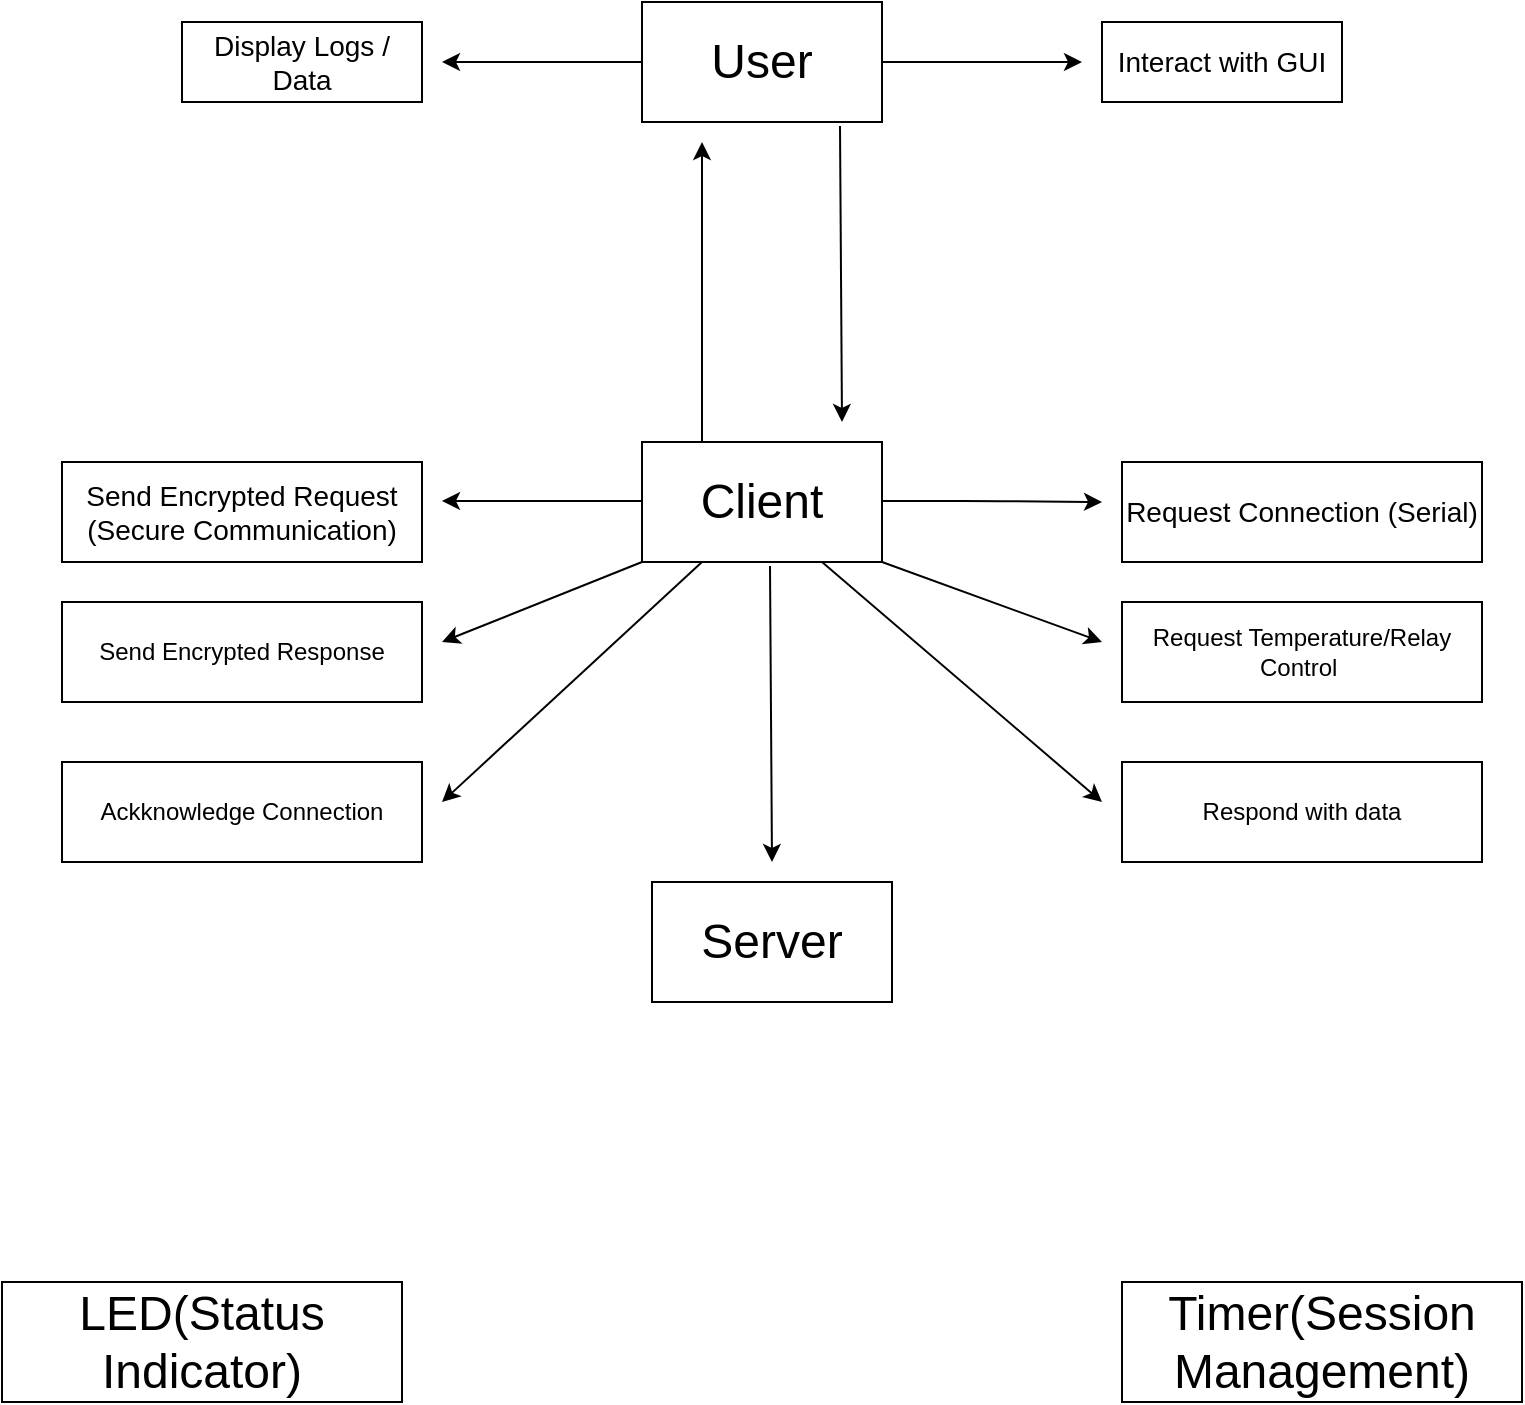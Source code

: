 <mxfile>
    <diagram id="zOqos-txQXJ23ppPBPeZ" name="Page-1">
        <mxGraphModel dx="1794" dy="894" grid="1" gridSize="10" guides="1" tooltips="1" connect="1" arrows="1" fold="1" page="1" pageScale="1" pageWidth="850" pageHeight="1100" math="0" shadow="0">
            <root>
                <mxCell id="0"/>
                <mxCell id="1" parent="0"/>
                <mxCell id="10" style="edgeStyle=none;html=1;exitX=0;exitY=0.5;exitDx=0;exitDy=0;fontSize=14;" edge="1" parent="1" source="2">
                    <mxGeometry relative="1" as="geometry">
                        <mxPoint x="260" y="70" as="targetPoint"/>
                    </mxGeometry>
                </mxCell>
                <mxCell id="11" style="edgeStyle=none;html=1;exitX=1;exitY=0.5;exitDx=0;exitDy=0;fontSize=14;" edge="1" parent="1" source="2">
                    <mxGeometry relative="1" as="geometry">
                        <mxPoint x="580" y="70" as="targetPoint"/>
                    </mxGeometry>
                </mxCell>
                <mxCell id="2" value="&lt;font style=&quot;font-size: 24px;&quot;&gt;User&lt;/font&gt;" style="whiteSpace=wrap;html=1;" vertex="1" parent="1">
                    <mxGeometry x="360" y="40" width="120" height="60" as="geometry"/>
                </mxCell>
                <mxCell id="17" style="edgeStyle=none;html=1;fontSize=14;exitX=0.25;exitY=0;exitDx=0;exitDy=0;" edge="1" parent="1" source="3">
                    <mxGeometry relative="1" as="geometry">
                        <mxPoint x="390" y="110" as="targetPoint"/>
                        <mxPoint x="390" y="250" as="sourcePoint"/>
                    </mxGeometry>
                </mxCell>
                <mxCell id="3" value="&lt;font style=&quot;font-size: 24px;&quot;&gt;Client&lt;/font&gt;" style="whiteSpace=wrap;html=1;" vertex="1" parent="1">
                    <mxGeometry x="360" y="260" width="120" height="60" as="geometry"/>
                </mxCell>
                <mxCell id="4" value="&lt;font style=&quot;font-size: 24px;&quot;&gt;Server&lt;/font&gt;" style="whiteSpace=wrap;html=1;" vertex="1" parent="1">
                    <mxGeometry x="365" y="480" width="120" height="60" as="geometry"/>
                </mxCell>
                <mxCell id="5" value="&lt;font style=&quot;font-size: 24px;&quot;&gt;LED(Status Indicator)&lt;/font&gt;" style="whiteSpace=wrap;html=1;" vertex="1" parent="1">
                    <mxGeometry x="40" y="680" width="200" height="60" as="geometry"/>
                </mxCell>
                <mxCell id="6" value="&lt;span style=&quot;font-size: 24px;&quot;&gt;Timer(Session Management)&lt;/span&gt;" style="whiteSpace=wrap;html=1;" vertex="1" parent="1">
                    <mxGeometry x="600" y="680" width="200" height="60" as="geometry"/>
                </mxCell>
                <mxCell id="7" value="&lt;font style=&quot;font-size: 14px;&quot;&gt;Interact with GUI&lt;/font&gt;" style="whiteSpace=wrap;html=1;" vertex="1" parent="1">
                    <mxGeometry x="590" y="50" width="120" height="40" as="geometry"/>
                </mxCell>
                <mxCell id="8" value="&lt;font style=&quot;font-size: 14px;&quot;&gt;Display Logs / Data&lt;/font&gt;" style="whiteSpace=wrap;html=1;" vertex="1" parent="1">
                    <mxGeometry x="130" y="50" width="120" height="40" as="geometry"/>
                </mxCell>
                <mxCell id="12" value="&lt;font style=&quot;font-size: 14px;&quot;&gt;Request Connection (Serial)&lt;/font&gt;" style="whiteSpace=wrap;html=1;" vertex="1" parent="1">
                    <mxGeometry x="600" y="270" width="180" height="50" as="geometry"/>
                </mxCell>
                <mxCell id="18" style="edgeStyle=none;html=1;fontSize=14;exitX=0.825;exitY=1.033;exitDx=0;exitDy=0;exitPerimeter=0;" edge="1" parent="1" source="2">
                    <mxGeometry relative="1" as="geometry">
                        <mxPoint x="460" y="250" as="targetPoint"/>
                        <mxPoint x="460" y="110" as="sourcePoint"/>
                    </mxGeometry>
                </mxCell>
                <mxCell id="19" style="edgeStyle=none;html=1;exitX=1;exitY=0.5;exitDx=0;exitDy=0;fontSize=14;" edge="1" parent="1">
                    <mxGeometry relative="1" as="geometry">
                        <mxPoint x="480" y="289.5" as="sourcePoint"/>
                        <mxPoint x="590" y="290" as="targetPoint"/>
                        <Array as="points">
                            <mxPoint x="530" y="289.5"/>
                        </Array>
                    </mxGeometry>
                </mxCell>
                <mxCell id="21" value="&lt;font style=&quot;font-size: 14px;&quot;&gt;Send Encrypted Request (Secure Communication)&lt;/font&gt;" style="whiteSpace=wrap;html=1;" vertex="1" parent="1">
                    <mxGeometry x="70" y="270" width="180" height="50" as="geometry"/>
                </mxCell>
                <mxCell id="24" style="edgeStyle=none;html=1;exitX=0;exitY=0.5;exitDx=0;exitDy=0;fontSize=14;" edge="1" parent="1">
                    <mxGeometry relative="1" as="geometry">
                        <mxPoint x="360" y="289.5" as="sourcePoint"/>
                        <mxPoint x="260" y="289.5" as="targetPoint"/>
                    </mxGeometry>
                </mxCell>
                <mxCell id="25" value="Send Encrypted Response" style="whiteSpace=wrap;html=1;" vertex="1" parent="1">
                    <mxGeometry x="70" y="340" width="180" height="50" as="geometry"/>
                </mxCell>
                <mxCell id="26" value="Request Temperature/Relay Control&amp;nbsp;" style="whiteSpace=wrap;html=1;" vertex="1" parent="1">
                    <mxGeometry x="600" y="340" width="180" height="50" as="geometry"/>
                </mxCell>
                <mxCell id="27" value="Respond with data" style="whiteSpace=wrap;html=1;" vertex="1" parent="1">
                    <mxGeometry x="600" y="420" width="180" height="50" as="geometry"/>
                </mxCell>
                <mxCell id="28" value="Ackknowledge Connection" style="whiteSpace=wrap;html=1;" vertex="1" parent="1">
                    <mxGeometry x="70" y="420" width="180" height="50" as="geometry"/>
                </mxCell>
                <mxCell id="29" style="edgeStyle=none;html=1;fontSize=14;exitX=0.825;exitY=1.033;exitDx=0;exitDy=0;exitPerimeter=0;" edge="1" parent="1">
                    <mxGeometry relative="1" as="geometry">
                        <mxPoint x="425" y="470" as="targetPoint"/>
                        <mxPoint x="424" y="321.98" as="sourcePoint"/>
                    </mxGeometry>
                </mxCell>
                <mxCell id="30" style="edgeStyle=none;html=1;exitX=1;exitY=0.5;exitDx=0;exitDy=0;fontSize=14;" edge="1" parent="1">
                    <mxGeometry relative="1" as="geometry">
                        <mxPoint x="480" y="320" as="sourcePoint"/>
                        <mxPoint x="590" y="360" as="targetPoint"/>
                        <Array as="points"/>
                    </mxGeometry>
                </mxCell>
                <mxCell id="31" style="edgeStyle=none;html=1;exitX=1;exitY=0.5;exitDx=0;exitDy=0;fontSize=14;" edge="1" parent="1">
                    <mxGeometry relative="1" as="geometry">
                        <mxPoint x="360" y="320" as="sourcePoint"/>
                        <mxPoint x="260" y="360" as="targetPoint"/>
                        <Array as="points"/>
                    </mxGeometry>
                </mxCell>
                <mxCell id="32" style="edgeStyle=none;html=1;fontSize=14;exitX=0.25;exitY=1;exitDx=0;exitDy=0;" edge="1" parent="1" source="3">
                    <mxGeometry relative="1" as="geometry">
                        <mxPoint x="380" y="330" as="sourcePoint"/>
                        <mxPoint x="260" y="440" as="targetPoint"/>
                        <Array as="points"/>
                    </mxGeometry>
                </mxCell>
                <mxCell id="33" style="edgeStyle=none;html=1;exitX=0.75;exitY=1;exitDx=0;exitDy=0;fontSize=14;" edge="1" parent="1" source="3">
                    <mxGeometry relative="1" as="geometry">
                        <mxPoint x="490" y="330" as="sourcePoint"/>
                        <mxPoint x="590" y="440" as="targetPoint"/>
                        <Array as="points"/>
                    </mxGeometry>
                </mxCell>
            </root>
        </mxGraphModel>
    </diagram>
</mxfile>